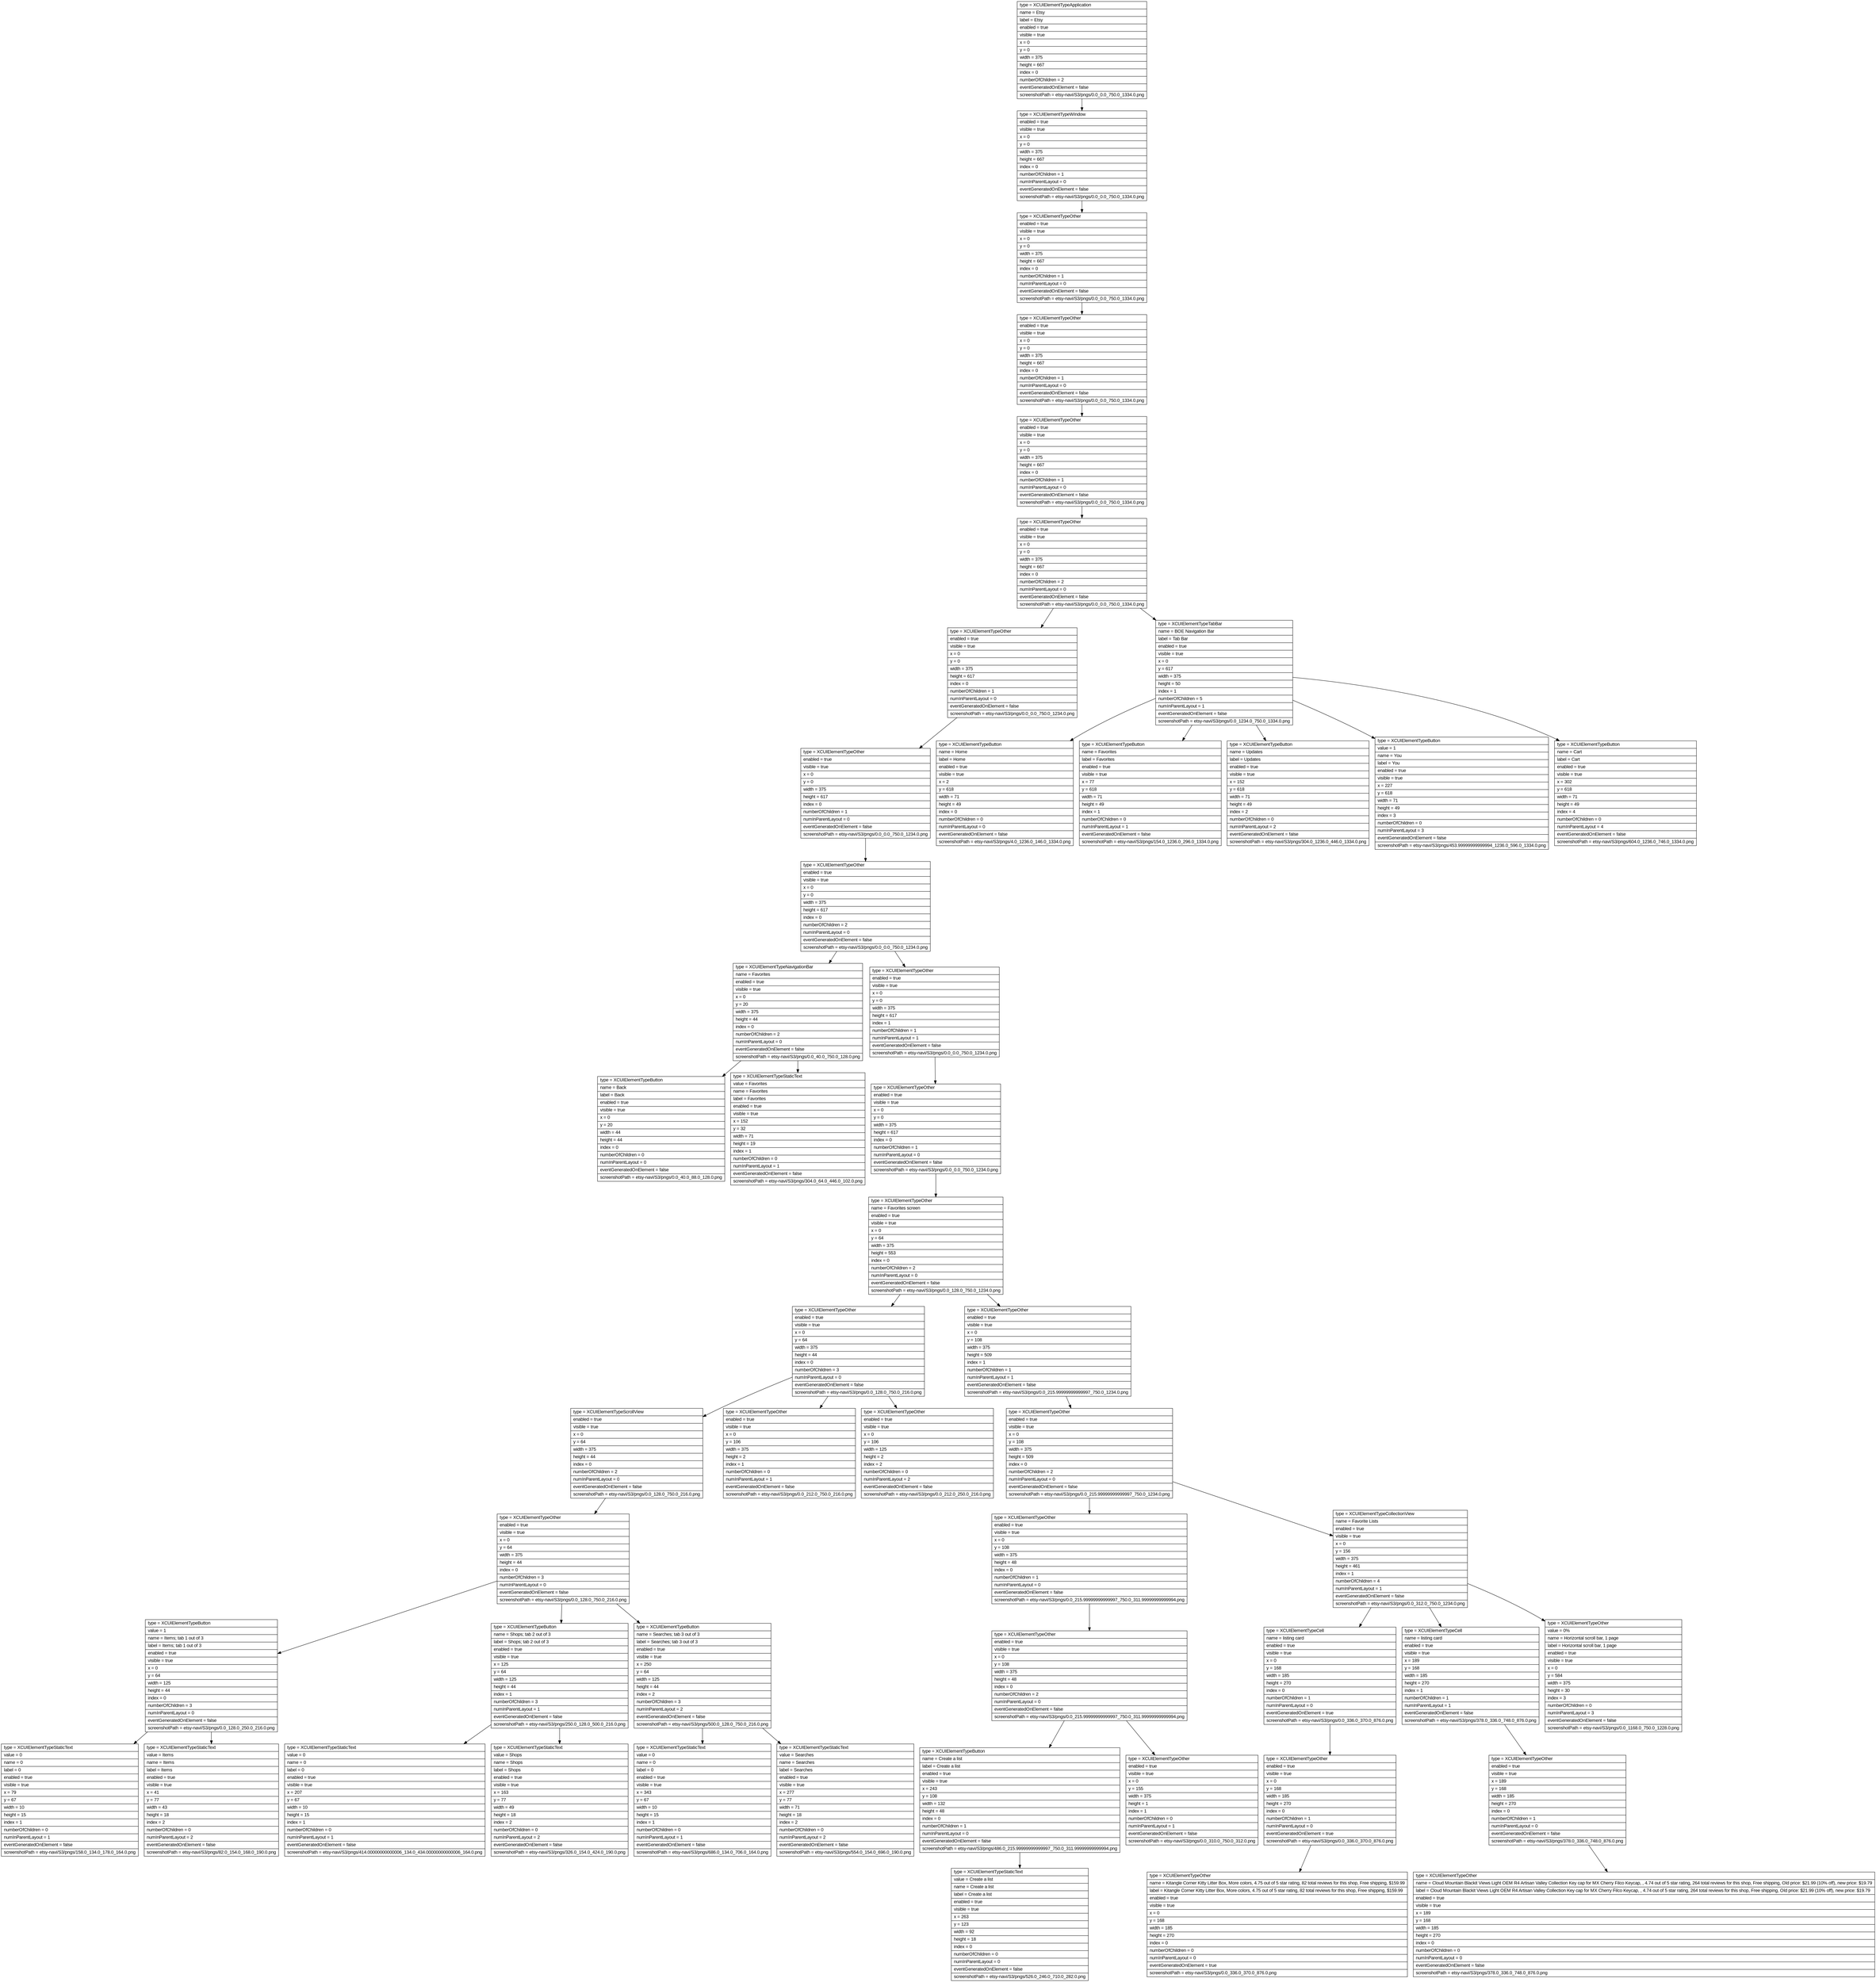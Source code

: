 digraph Layout {

	node [shape=record fontname=Arial];

	0	[label="{type = XCUIElementTypeApplication\l|name = Etsy\l|label = Etsy\l|enabled = true\l|visible = true\l|x = 0\l|y = 0\l|width = 375\l|height = 667\l|index = 0\l|numberOfChildren = 2\l|eventGeneratedOnElement = false \l|screenshotPath = etsy-navi/S3/pngs/0.0_0.0_750.0_1334.0.png\l}"]
	1	[label="{type = XCUIElementTypeWindow\l|enabled = true\l|visible = true\l|x = 0\l|y = 0\l|width = 375\l|height = 667\l|index = 0\l|numberOfChildren = 1\l|numInParentLayout = 0\l|eventGeneratedOnElement = false \l|screenshotPath = etsy-navi/S3/pngs/0.0_0.0_750.0_1334.0.png\l}"]
	2	[label="{type = XCUIElementTypeOther\l|enabled = true\l|visible = true\l|x = 0\l|y = 0\l|width = 375\l|height = 667\l|index = 0\l|numberOfChildren = 1\l|numInParentLayout = 0\l|eventGeneratedOnElement = false \l|screenshotPath = etsy-navi/S3/pngs/0.0_0.0_750.0_1334.0.png\l}"]
	3	[label="{type = XCUIElementTypeOther\l|enabled = true\l|visible = true\l|x = 0\l|y = 0\l|width = 375\l|height = 667\l|index = 0\l|numberOfChildren = 1\l|numInParentLayout = 0\l|eventGeneratedOnElement = false \l|screenshotPath = etsy-navi/S3/pngs/0.0_0.0_750.0_1334.0.png\l}"]
	4	[label="{type = XCUIElementTypeOther\l|enabled = true\l|visible = true\l|x = 0\l|y = 0\l|width = 375\l|height = 667\l|index = 0\l|numberOfChildren = 1\l|numInParentLayout = 0\l|eventGeneratedOnElement = false \l|screenshotPath = etsy-navi/S3/pngs/0.0_0.0_750.0_1334.0.png\l}"]
	5	[label="{type = XCUIElementTypeOther\l|enabled = true\l|visible = true\l|x = 0\l|y = 0\l|width = 375\l|height = 667\l|index = 0\l|numberOfChildren = 2\l|numInParentLayout = 0\l|eventGeneratedOnElement = false \l|screenshotPath = etsy-navi/S3/pngs/0.0_0.0_750.0_1334.0.png\l}"]
	6	[label="{type = XCUIElementTypeOther\l|enabled = true\l|visible = true\l|x = 0\l|y = 0\l|width = 375\l|height = 617\l|index = 0\l|numberOfChildren = 1\l|numInParentLayout = 0\l|eventGeneratedOnElement = false \l|screenshotPath = etsy-navi/S3/pngs/0.0_0.0_750.0_1234.0.png\l}"]
	7	[label="{type = XCUIElementTypeTabBar\l|name = BOE Navigation Bar\l|label = Tab Bar\l|enabled = true\l|visible = true\l|x = 0\l|y = 617\l|width = 375\l|height = 50\l|index = 1\l|numberOfChildren = 5\l|numInParentLayout = 1\l|eventGeneratedOnElement = false \l|screenshotPath = etsy-navi/S3/pngs/0.0_1234.0_750.0_1334.0.png\l}"]
	8	[label="{type = XCUIElementTypeOther\l|enabled = true\l|visible = true\l|x = 0\l|y = 0\l|width = 375\l|height = 617\l|index = 0\l|numberOfChildren = 1\l|numInParentLayout = 0\l|eventGeneratedOnElement = false \l|screenshotPath = etsy-navi/S3/pngs/0.0_0.0_750.0_1234.0.png\l}"]
	9	[label="{type = XCUIElementTypeButton\l|name = Home\l|label = Home\l|enabled = true\l|visible = true\l|x = 2\l|y = 618\l|width = 71\l|height = 49\l|index = 0\l|numberOfChildren = 0\l|numInParentLayout = 0\l|eventGeneratedOnElement = false \l|screenshotPath = etsy-navi/S3/pngs/4.0_1236.0_146.0_1334.0.png\l}"]
	10	[label="{type = XCUIElementTypeButton\l|name = Favorites\l|label = Favorites\l|enabled = true\l|visible = true\l|x = 77\l|y = 618\l|width = 71\l|height = 49\l|index = 1\l|numberOfChildren = 0\l|numInParentLayout = 1\l|eventGeneratedOnElement = false \l|screenshotPath = etsy-navi/S3/pngs/154.0_1236.0_296.0_1334.0.png\l}"]
	11	[label="{type = XCUIElementTypeButton\l|name = Updates\l|label = Updates\l|enabled = true\l|visible = true\l|x = 152\l|y = 618\l|width = 71\l|height = 49\l|index = 2\l|numberOfChildren = 0\l|numInParentLayout = 2\l|eventGeneratedOnElement = false \l|screenshotPath = etsy-navi/S3/pngs/304.0_1236.0_446.0_1334.0.png\l}"]
	12	[label="{type = XCUIElementTypeButton\l|value = 1\l|name = You\l|label = You\l|enabled = true\l|visible = true\l|x = 227\l|y = 618\l|width = 71\l|height = 49\l|index = 3\l|numberOfChildren = 0\l|numInParentLayout = 3\l|eventGeneratedOnElement = false \l|screenshotPath = etsy-navi/S3/pngs/453.99999999999994_1236.0_596.0_1334.0.png\l}"]
	13	[label="{type = XCUIElementTypeButton\l|name = Cart\l|label = Cart\l|enabled = true\l|visible = true\l|x = 302\l|y = 618\l|width = 71\l|height = 49\l|index = 4\l|numberOfChildren = 0\l|numInParentLayout = 4\l|eventGeneratedOnElement = false \l|screenshotPath = etsy-navi/S3/pngs/604.0_1236.0_746.0_1334.0.png\l}"]
	14	[label="{type = XCUIElementTypeOther\l|enabled = true\l|visible = true\l|x = 0\l|y = 0\l|width = 375\l|height = 617\l|index = 0\l|numberOfChildren = 2\l|numInParentLayout = 0\l|eventGeneratedOnElement = false \l|screenshotPath = etsy-navi/S3/pngs/0.0_0.0_750.0_1234.0.png\l}"]
	15	[label="{type = XCUIElementTypeNavigationBar\l|name = Favorites\l|enabled = true\l|visible = true\l|x = 0\l|y = 20\l|width = 375\l|height = 44\l|index = 0\l|numberOfChildren = 2\l|numInParentLayout = 0\l|eventGeneratedOnElement = false \l|screenshotPath = etsy-navi/S3/pngs/0.0_40.0_750.0_128.0.png\l}"]
	16	[label="{type = XCUIElementTypeOther\l|enabled = true\l|visible = true\l|x = 0\l|y = 0\l|width = 375\l|height = 617\l|index = 1\l|numberOfChildren = 1\l|numInParentLayout = 1\l|eventGeneratedOnElement = false \l|screenshotPath = etsy-navi/S3/pngs/0.0_0.0_750.0_1234.0.png\l}"]
	17	[label="{type = XCUIElementTypeButton\l|name = Back\l|label = Back\l|enabled = true\l|visible = true\l|x = 0\l|y = 20\l|width = 44\l|height = 44\l|index = 0\l|numberOfChildren = 0\l|numInParentLayout = 0\l|eventGeneratedOnElement = false \l|screenshotPath = etsy-navi/S3/pngs/0.0_40.0_88.0_128.0.png\l}"]
	18	[label="{type = XCUIElementTypeStaticText\l|value = Favorites\l|name = Favorites\l|label = Favorites\l|enabled = true\l|visible = true\l|x = 152\l|y = 32\l|width = 71\l|height = 19\l|index = 1\l|numberOfChildren = 0\l|numInParentLayout = 1\l|eventGeneratedOnElement = false \l|screenshotPath = etsy-navi/S3/pngs/304.0_64.0_446.0_102.0.png\l}"]
	19	[label="{type = XCUIElementTypeOther\l|enabled = true\l|visible = true\l|x = 0\l|y = 0\l|width = 375\l|height = 617\l|index = 0\l|numberOfChildren = 1\l|numInParentLayout = 0\l|eventGeneratedOnElement = false \l|screenshotPath = etsy-navi/S3/pngs/0.0_0.0_750.0_1234.0.png\l}"]
	20	[label="{type = XCUIElementTypeOther\l|name = Favorites screen\l|enabled = true\l|visible = true\l|x = 0\l|y = 64\l|width = 375\l|height = 553\l|index = 0\l|numberOfChildren = 2\l|numInParentLayout = 0\l|eventGeneratedOnElement = false \l|screenshotPath = etsy-navi/S3/pngs/0.0_128.0_750.0_1234.0.png\l}"]
	21	[label="{type = XCUIElementTypeOther\l|enabled = true\l|visible = true\l|x = 0\l|y = 64\l|width = 375\l|height = 44\l|index = 0\l|numberOfChildren = 3\l|numInParentLayout = 0\l|eventGeneratedOnElement = false \l|screenshotPath = etsy-navi/S3/pngs/0.0_128.0_750.0_216.0.png\l}"]
	22	[label="{type = XCUIElementTypeOther\l|enabled = true\l|visible = true\l|x = 0\l|y = 108\l|width = 375\l|height = 509\l|index = 1\l|numberOfChildren = 1\l|numInParentLayout = 1\l|eventGeneratedOnElement = false \l|screenshotPath = etsy-navi/S3/pngs/0.0_215.99999999999997_750.0_1234.0.png\l}"]
	23	[label="{type = XCUIElementTypeScrollView\l|enabled = true\l|visible = true\l|x = 0\l|y = 64\l|width = 375\l|height = 44\l|index = 0\l|numberOfChildren = 2\l|numInParentLayout = 0\l|eventGeneratedOnElement = false \l|screenshotPath = etsy-navi/S3/pngs/0.0_128.0_750.0_216.0.png\l}"]
	24	[label="{type = XCUIElementTypeOther\l|enabled = true\l|visible = true\l|x = 0\l|y = 106\l|width = 375\l|height = 2\l|index = 1\l|numberOfChildren = 0\l|numInParentLayout = 1\l|eventGeneratedOnElement = false \l|screenshotPath = etsy-navi/S3/pngs/0.0_212.0_750.0_216.0.png\l}"]
	25	[label="{type = XCUIElementTypeOther\l|enabled = true\l|visible = true\l|x = 0\l|y = 106\l|width = 125\l|height = 2\l|index = 2\l|numberOfChildren = 0\l|numInParentLayout = 2\l|eventGeneratedOnElement = false \l|screenshotPath = etsy-navi/S3/pngs/0.0_212.0_250.0_216.0.png\l}"]
	26	[label="{type = XCUIElementTypeOther\l|enabled = true\l|visible = true\l|x = 0\l|y = 108\l|width = 375\l|height = 509\l|index = 0\l|numberOfChildren = 2\l|numInParentLayout = 0\l|eventGeneratedOnElement = false \l|screenshotPath = etsy-navi/S3/pngs/0.0_215.99999999999997_750.0_1234.0.png\l}"]
	27	[label="{type = XCUIElementTypeOther\l|enabled = true\l|visible = true\l|x = 0\l|y = 64\l|width = 375\l|height = 44\l|index = 0\l|numberOfChildren = 3\l|numInParentLayout = 0\l|eventGeneratedOnElement = false \l|screenshotPath = etsy-navi/S3/pngs/0.0_128.0_750.0_216.0.png\l}"]
	28	[label="{type = XCUIElementTypeOther\l|enabled = true\l|visible = true\l|x = 0\l|y = 108\l|width = 375\l|height = 48\l|index = 0\l|numberOfChildren = 1\l|numInParentLayout = 0\l|eventGeneratedOnElement = false \l|screenshotPath = etsy-navi/S3/pngs/0.0_215.99999999999997_750.0_311.99999999999994.png\l}"]
	29	[label="{type = XCUIElementTypeCollectionView\l|name = Favorite Lists\l|enabled = true\l|visible = true\l|x = 0\l|y = 156\l|width = 375\l|height = 461\l|index = 1\l|numberOfChildren = 4\l|numInParentLayout = 1\l|eventGeneratedOnElement = false \l|screenshotPath = etsy-navi/S3/pngs/0.0_312.0_750.0_1234.0.png\l}"]
	30	[label="{type = XCUIElementTypeButton\l|value = 1\l|name = Items; tab 1 out of 3\l|label = Items; tab 1 out of 3\l|enabled = true\l|visible = true\l|x = 0\l|y = 64\l|width = 125\l|height = 44\l|index = 0\l|numberOfChildren = 3\l|numInParentLayout = 0\l|eventGeneratedOnElement = false \l|screenshotPath = etsy-navi/S3/pngs/0.0_128.0_250.0_216.0.png\l}"]
	31	[label="{type = XCUIElementTypeButton\l|name = Shops; tab 2 out of 3\l|label = Shops; tab 2 out of 3\l|enabled = true\l|visible = true\l|x = 125\l|y = 64\l|width = 125\l|height = 44\l|index = 1\l|numberOfChildren = 3\l|numInParentLayout = 1\l|eventGeneratedOnElement = false \l|screenshotPath = etsy-navi/S3/pngs/250.0_128.0_500.0_216.0.png\l}"]
	32	[label="{type = XCUIElementTypeButton\l|name = Searches; tab 3 out of 3\l|label = Searches; tab 3 out of 3\l|enabled = true\l|visible = true\l|x = 250\l|y = 64\l|width = 125\l|height = 44\l|index = 2\l|numberOfChildren = 3\l|numInParentLayout = 2\l|eventGeneratedOnElement = false \l|screenshotPath = etsy-navi/S3/pngs/500.0_128.0_750.0_216.0.png\l}"]
	33	[label="{type = XCUIElementTypeOther\l|enabled = true\l|visible = true\l|x = 0\l|y = 108\l|width = 375\l|height = 48\l|index = 0\l|numberOfChildren = 2\l|numInParentLayout = 0\l|eventGeneratedOnElement = false \l|screenshotPath = etsy-navi/S3/pngs/0.0_215.99999999999997_750.0_311.99999999999994.png\l}"]
	34	[label="{type = XCUIElementTypeCell\l|name = listing card\l|enabled = true\l|visible = true\l|x = 0\l|y = 168\l|width = 185\l|height = 270\l|index = 0\l|numberOfChildren = 1\l|numInParentLayout = 0\l|eventGeneratedOnElement = true \l|screenshotPath = etsy-navi/S3/pngs/0.0_336.0_370.0_876.0.png\l}"]
	35	[label="{type = XCUIElementTypeCell\l|name = listing card\l|enabled = true\l|visible = true\l|x = 189\l|y = 168\l|width = 185\l|height = 270\l|index = 1\l|numberOfChildren = 1\l|numInParentLayout = 1\l|eventGeneratedOnElement = false \l|screenshotPath = etsy-navi/S3/pngs/378.0_336.0_748.0_876.0.png\l}"]
	36	[label="{type = XCUIElementTypeOther\l|value = 0%\l|name = Horizontal scroll bar, 1 page\l|label = Horizontal scroll bar, 1 page\l|enabled = true\l|visible = true\l|x = 0\l|y = 584\l|width = 375\l|height = 30\l|index = 3\l|numberOfChildren = 0\l|numInParentLayout = 3\l|eventGeneratedOnElement = false \l|screenshotPath = etsy-navi/S3/pngs/0.0_1168.0_750.0_1228.0.png\l}"]
	37	[label="{type = XCUIElementTypeStaticText\l|value = 0\l|name = 0\l|label = 0\l|enabled = true\l|visible = true\l|x = 79\l|y = 67\l|width = 10\l|height = 15\l|index = 1\l|numberOfChildren = 0\l|numInParentLayout = 1\l|eventGeneratedOnElement = false \l|screenshotPath = etsy-navi/S3/pngs/158.0_134.0_178.0_164.0.png\l}"]
	38	[label="{type = XCUIElementTypeStaticText\l|value = Items\l|name = Items\l|label = Items\l|enabled = true\l|visible = true\l|x = 41\l|y = 77\l|width = 43\l|height = 18\l|index = 2\l|numberOfChildren = 0\l|numInParentLayout = 2\l|eventGeneratedOnElement = false \l|screenshotPath = etsy-navi/S3/pngs/82.0_154.0_168.0_190.0.png\l}"]
	39	[label="{type = XCUIElementTypeStaticText\l|value = 0\l|name = 0\l|label = 0\l|enabled = true\l|visible = true\l|x = 207\l|y = 67\l|width = 10\l|height = 15\l|index = 1\l|numberOfChildren = 0\l|numInParentLayout = 1\l|eventGeneratedOnElement = false \l|screenshotPath = etsy-navi/S3/pngs/414.00000000000006_134.0_434.00000000000006_164.0.png\l}"]
	40	[label="{type = XCUIElementTypeStaticText\l|value = Shops\l|name = Shops\l|label = Shops\l|enabled = true\l|visible = true\l|x = 163\l|y = 77\l|width = 49\l|height = 18\l|index = 2\l|numberOfChildren = 0\l|numInParentLayout = 2\l|eventGeneratedOnElement = false \l|screenshotPath = etsy-navi/S3/pngs/326.0_154.0_424.0_190.0.png\l}"]
	41	[label="{type = XCUIElementTypeStaticText\l|value = 0\l|name = 0\l|label = 0\l|enabled = true\l|visible = true\l|x = 343\l|y = 67\l|width = 10\l|height = 15\l|index = 1\l|numberOfChildren = 0\l|numInParentLayout = 1\l|eventGeneratedOnElement = false \l|screenshotPath = etsy-navi/S3/pngs/686.0_134.0_706.0_164.0.png\l}"]
	42	[label="{type = XCUIElementTypeStaticText\l|value = Searches\l|name = Searches\l|label = Searches\l|enabled = true\l|visible = true\l|x = 277\l|y = 77\l|width = 71\l|height = 18\l|index = 2\l|numberOfChildren = 0\l|numInParentLayout = 2\l|eventGeneratedOnElement = false \l|screenshotPath = etsy-navi/S3/pngs/554.0_154.0_696.0_190.0.png\l}"]
	43	[label="{type = XCUIElementTypeButton\l|name = Create a list\l|label = Create a list\l|enabled = true\l|visible = true\l|x = 243\l|y = 108\l|width = 132\l|height = 48\l|index = 0\l|numberOfChildren = 1\l|numInParentLayout = 0\l|eventGeneratedOnElement = false \l|screenshotPath = etsy-navi/S3/pngs/486.0_215.99999999999997_750.0_311.99999999999994.png\l}"]
	44	[label="{type = XCUIElementTypeOther\l|enabled = true\l|visible = true\l|x = 0\l|y = 155\l|width = 375\l|height = 1\l|index = 1\l|numberOfChildren = 0\l|numInParentLayout = 1\l|eventGeneratedOnElement = false \l|screenshotPath = etsy-navi/S3/pngs/0.0_310.0_750.0_312.0.png\l}"]
	45	[label="{type = XCUIElementTypeOther\l|enabled = true\l|visible = true\l|x = 0\l|y = 168\l|width = 185\l|height = 270\l|index = 0\l|numberOfChildren = 1\l|numInParentLayout = 0\l|eventGeneratedOnElement = true \l|screenshotPath = etsy-navi/S3/pngs/0.0_336.0_370.0_876.0.png\l}"]
	46	[label="{type = XCUIElementTypeOther\l|enabled = true\l|visible = true\l|x = 189\l|y = 168\l|width = 185\l|height = 270\l|index = 0\l|numberOfChildren = 1\l|numInParentLayout = 0\l|eventGeneratedOnElement = false \l|screenshotPath = etsy-navi/S3/pngs/378.0_336.0_748.0_876.0.png\l}"]
	47	[label="{type = XCUIElementTypeStaticText\l|value = Create a list\l|name = Create a list\l|label = Create a list\l|enabled = true\l|visible = true\l|x = 263\l|y = 123\l|width = 92\l|height = 18\l|index = 0\l|numberOfChildren = 0\l|numInParentLayout = 0\l|eventGeneratedOnElement = false \l|screenshotPath = etsy-navi/S3/pngs/526.0_246.0_710.0_282.0.png\l}"]
	48	[label="{type = XCUIElementTypeOther\l|name = Kitangle Corner Kitty Litter Box, More colors, 4.75 out of 5 star rating, 82 total reviews for this shop, Free shipping, $159.99\l|label = Kitangle Corner Kitty Litter Box, More colors, 4.75 out of 5 star rating, 82 total reviews for this shop, Free shipping, $159.99\l|enabled = true\l|visible = true\l|x = 0\l|y = 168\l|width = 185\l|height = 270\l|index = 0\l|numberOfChildren = 0\l|numInParentLayout = 0\l|eventGeneratedOnElement = true \l|screenshotPath = etsy-navi/S3/pngs/0.0_336.0_370.0_876.0.png\l}"]
	49	[label="{type = XCUIElementTypeOther\l|name = Cloud Mountain Blackit Views Light OEM R4 Artisan Valley Collection Key cap for MX Cherry Filco Keycap, , 4.74 out of 5 star rating, 264 total reviews for this shop, Free shipping, Old price: $21.99 (10% off), new price: $19.79\l|label = Cloud Mountain Blackit Views Light OEM R4 Artisan Valley Collection Key cap for MX Cherry Filco Keycap, , 4.74 out of 5 star rating, 264 total reviews for this shop, Free shipping, Old price: $21.99 (10% off), new price: $19.79\l|enabled = true\l|visible = true\l|x = 189\l|y = 168\l|width = 185\l|height = 270\l|index = 0\l|numberOfChildren = 0\l|numInParentLayout = 0\l|eventGeneratedOnElement = false \l|screenshotPath = etsy-navi/S3/pngs/378.0_336.0_748.0_876.0.png\l}"]


	0 -> 1
	1 -> 2
	2 -> 3
	3 -> 4
	4 -> 5
	5 -> 6
	5 -> 7
	6 -> 8
	7 -> 9
	7 -> 10
	7 -> 11
	7 -> 12
	7 -> 13
	8 -> 14
	14 -> 15
	14 -> 16
	15 -> 17
	15 -> 18
	16 -> 19
	19 -> 20
	20 -> 21
	20 -> 22
	21 -> 23
	21 -> 24
	21 -> 25
	22 -> 26
	23 -> 27
	26 -> 28
	26 -> 29
	27 -> 30
	27 -> 31
	27 -> 32
	28 -> 33
	29 -> 34
	29 -> 35
	29 -> 36
	30 -> 37
	30 -> 38
	31 -> 39
	31 -> 40
	32 -> 41
	32 -> 42
	33 -> 43
	33 -> 44
	34 -> 45
	35 -> 46
	43 -> 47
	45 -> 48
	46 -> 49


}